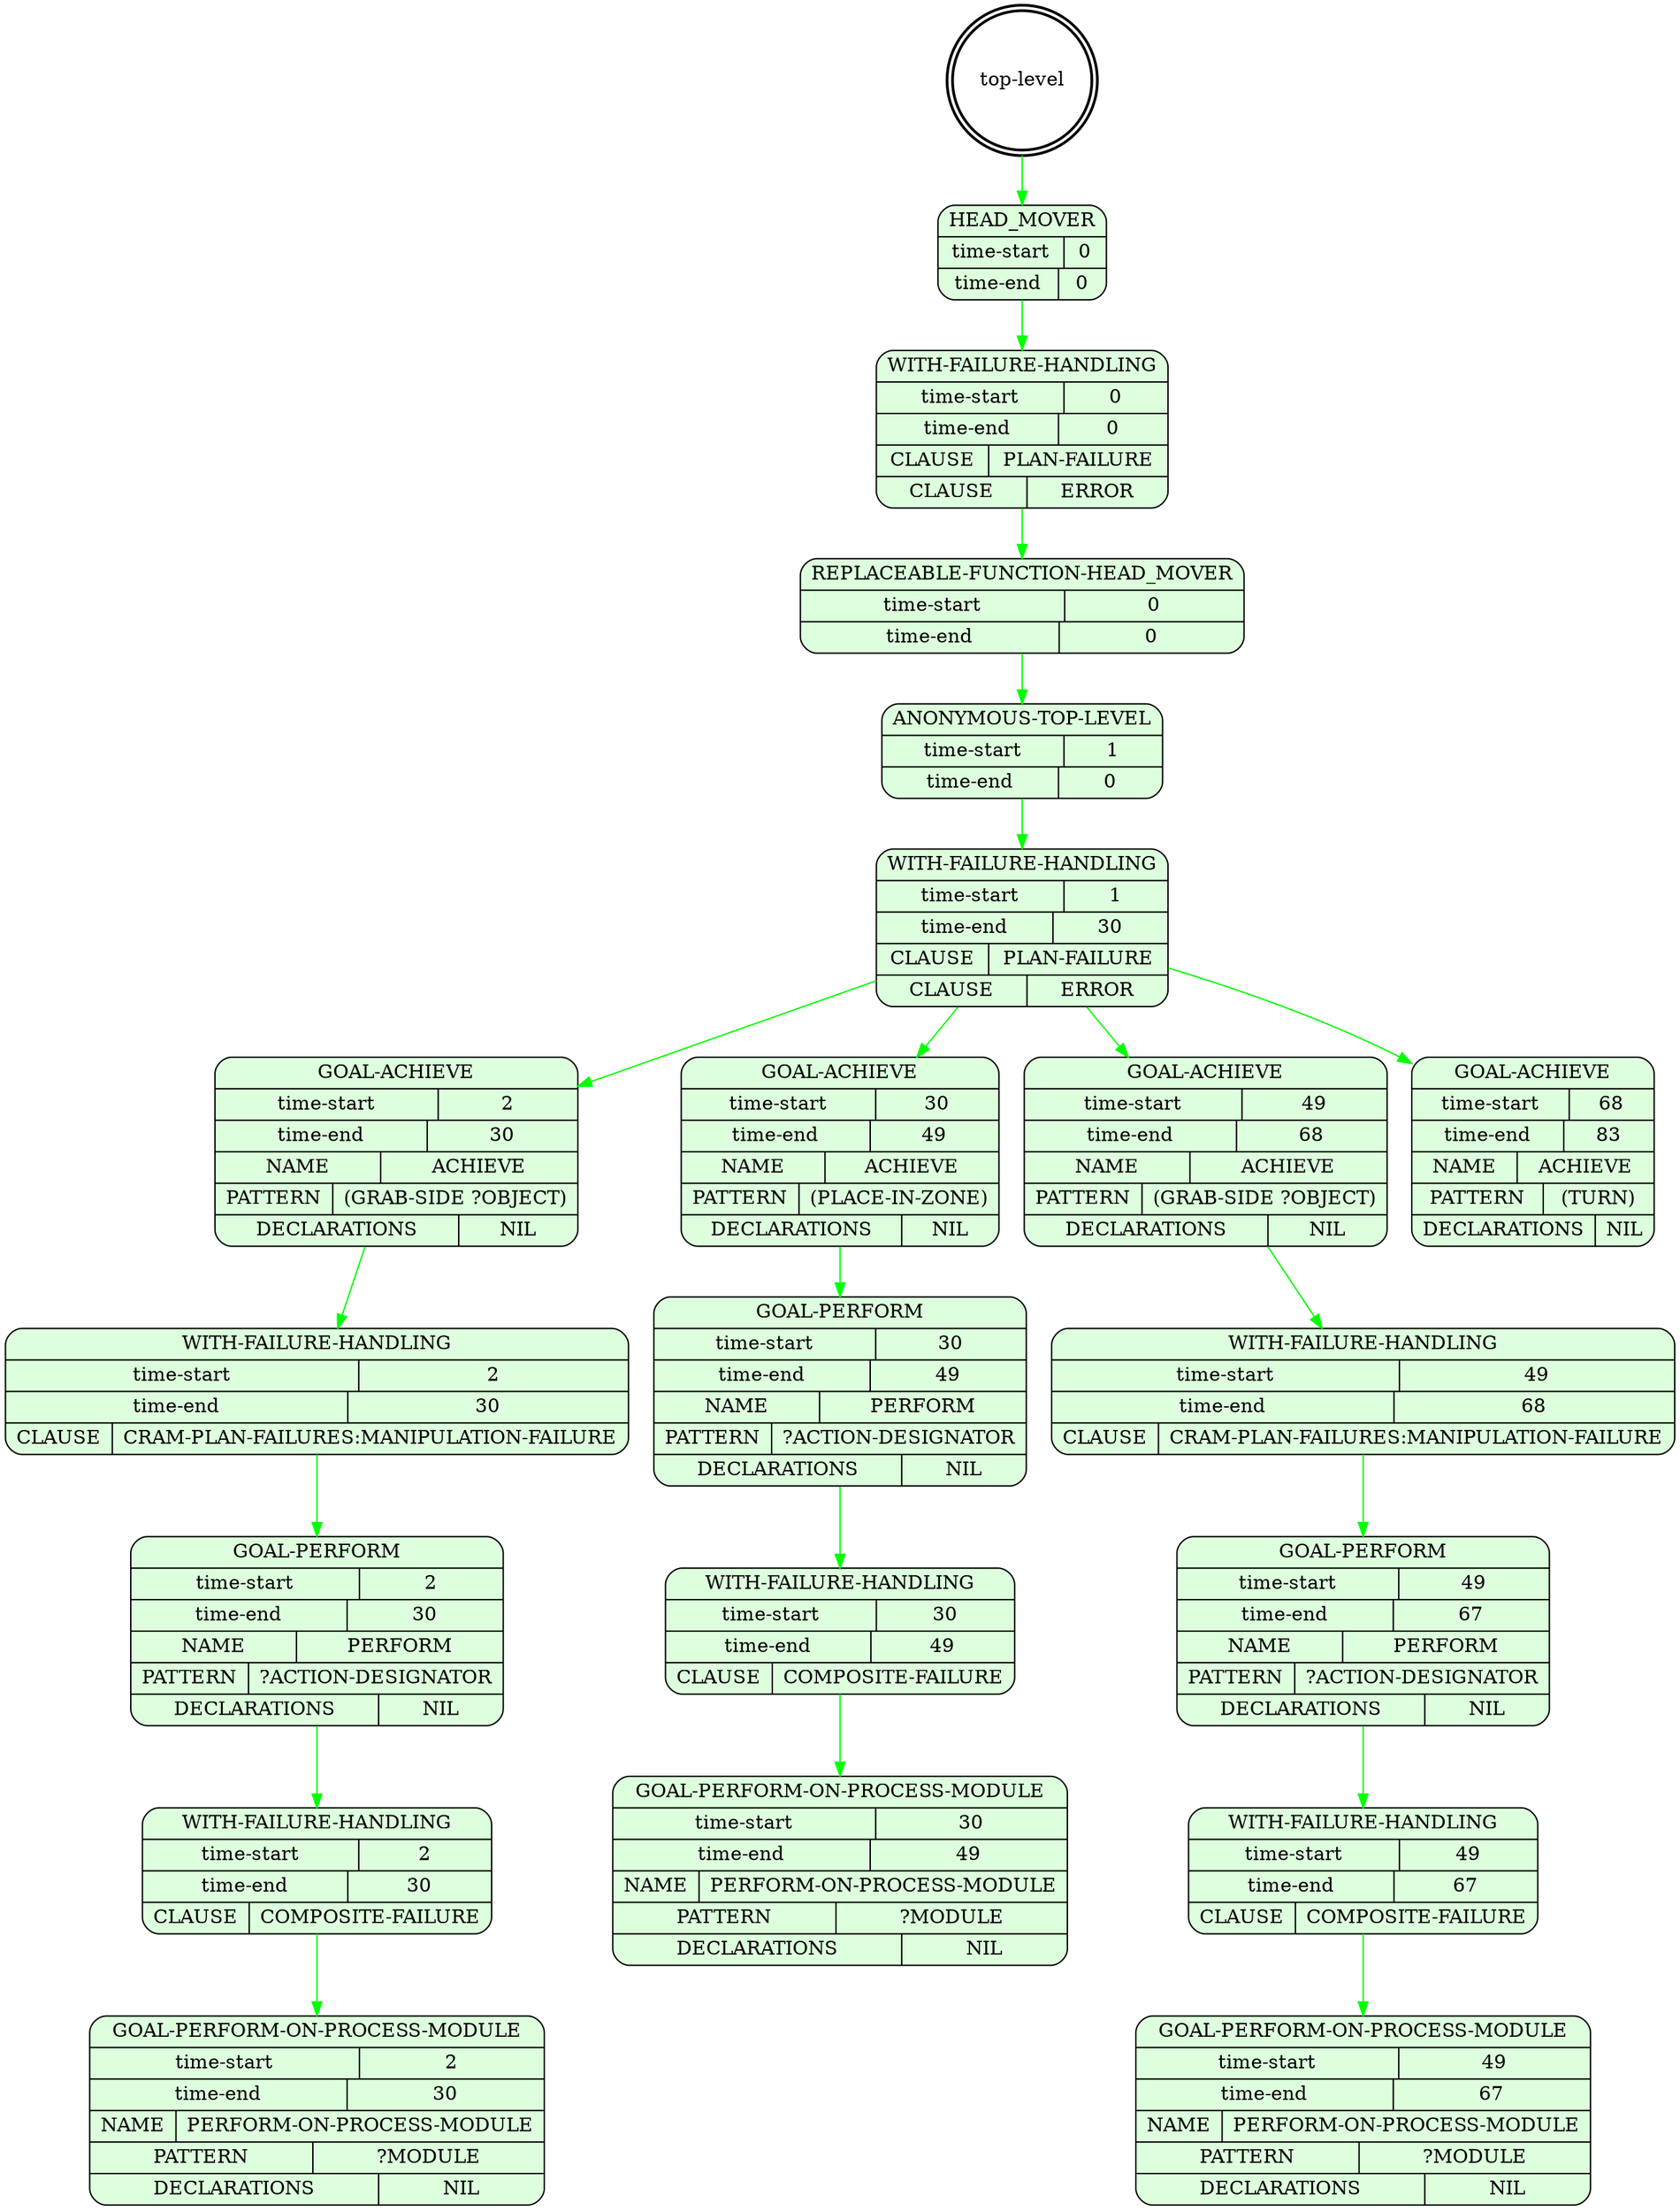 digraph plangraph_DIfRjrLgNUa09Ubb {
  node_DaIOnIWM4PepcdkJ [shape=doublecircle, style=bold, label="top-level"];

  node_RXp94bVrf6FbsIK9 [shape=Mrecord, style=filled, fillcolor="#ddffdd", label="{HEAD_MOVER|{time-start | 0}|{time-end | 0}}"];
  edge [color="green", label=""];
  node_DaIOnIWM4PepcdkJ -> node_RXp94bVrf6FbsIK9;

  node_2mJvFgWtT8kcHImZ [shape=Mrecord, style=filled, fillcolor="#ddffdd", label="{WITH-FAILURE-HANDLING|{time-start | 0}|{time-end | 0}|{CLAUSE | PLAN-FAILURE}|{CLAUSE | ERROR}}"];
  edge [color="green", label=""];
  node_RXp94bVrf6FbsIK9 -> node_2mJvFgWtT8kcHImZ;

  node_4MtsL5AdvslZkzrk [shape=Mrecord, style=filled, fillcolor="#ddffdd", label="{REPLACEABLE-FUNCTION-HEAD_MOVER|{time-start | 0}|{time-end | 0}}"];
  edge [color="green", label=""];
  node_2mJvFgWtT8kcHImZ -> node_4MtsL5AdvslZkzrk;

  node_e7exEFkPkJtrJiZz [shape=Mrecord, style=filled, fillcolor="#ddffdd", label="{ANONYMOUS-TOP-LEVEL|{time-start | 1}|{time-end | 0}}"];
  edge [color="green", label=""];
  node_4MtsL5AdvslZkzrk -> node_e7exEFkPkJtrJiZz;

  node_Lr2RxC21PTslJ1VO [shape=Mrecord, style=filled, fillcolor="#ddffdd", label="{WITH-FAILURE-HANDLING|{time-start | 1}|{time-end | 30}|{CLAUSE | PLAN-FAILURE}|{CLAUSE | ERROR}}"];
  edge [color="green", label=""];
  node_e7exEFkPkJtrJiZz -> node_Lr2RxC21PTslJ1VO;

  node_JK5oRTlUY110SXvk [shape=Mrecord, style=filled, fillcolor="#ddffdd", label="{GOAL-ACHIEVE|{time-start | 2}|{time-end | 30}|{NAME | ACHIEVE}|{PATTERN | (GRAB-SIDE ?OBJECT)}|{DECLARATIONS | NIL}}"];
  edge [color="green", label=""];
  node_Lr2RxC21PTslJ1VO -> node_JK5oRTlUY110SXvk;

  node_23mS3nrdCQFUiWOQ [shape=Mrecord, style=filled, fillcolor="#ddffdd", label="{WITH-FAILURE-HANDLING|{time-start | 2}|{time-end | 30}|{CLAUSE | CRAM-PLAN-FAILURES:MANIPULATION-FAILURE}}"];
  edge [color="green", label=""];
  node_JK5oRTlUY110SXvk -> node_23mS3nrdCQFUiWOQ;

  node_rVfyjD0mp8XVxRup [shape=Mrecord, style=filled, fillcolor="#ddffdd", label="{GOAL-PERFORM|{time-start | 2}|{time-end | 30}|{NAME | PERFORM}|{PATTERN | ?ACTION-DESIGNATOR}|{DECLARATIONS | NIL}}"];
  edge [color="green", label=""];
  node_23mS3nrdCQFUiWOQ -> node_rVfyjD0mp8XVxRup;

  node_3RVnNUNmOulJzt5g [shape=Mrecord, style=filled, fillcolor="#ddffdd", label="{WITH-FAILURE-HANDLING|{time-start | 2}|{time-end | 30}|{CLAUSE | COMPOSITE-FAILURE}}"];
  edge [color="green", label=""];
  node_rVfyjD0mp8XVxRup -> node_3RVnNUNmOulJzt5g;

  node_qRN15ZBzN8IJSXNN [shape=Mrecord, style=filled, fillcolor="#ddffdd", label="{GOAL-PERFORM-ON-PROCESS-MODULE|{time-start | 2}|{time-end | 30}|{NAME | PERFORM-ON-PROCESS-MODULE}|{PATTERN | ?MODULE}|{DECLARATIONS | NIL}}"];
  edge [color="green", label=""];
  node_3RVnNUNmOulJzt5g -> node_qRN15ZBzN8IJSXNN;

  node_krU84DAizHe0h0LD [shape=Mrecord, style=filled, fillcolor="#ddffdd", label="{GOAL-ACHIEVE|{time-start | 30}|{time-end | 49}|{NAME | ACHIEVE}|{PATTERN | (PLACE-IN-ZONE)}|{DECLARATIONS | NIL}}"];
  edge [color="green", label=""];
  node_Lr2RxC21PTslJ1VO -> node_krU84DAizHe0h0LD;

  node_n6VDUdDMfHuVSVam [shape=Mrecord, style=filled, fillcolor="#ddffdd", label="{GOAL-PERFORM|{time-start | 30}|{time-end | 49}|{NAME | PERFORM}|{PATTERN | ?ACTION-DESIGNATOR}|{DECLARATIONS | NIL}}"];
  edge [color="green", label=""];
  node_krU84DAizHe0h0LD -> node_n6VDUdDMfHuVSVam;

  node_Qw4WgZKQnCPJa2d0 [shape=Mrecord, style=filled, fillcolor="#ddffdd", label="{WITH-FAILURE-HANDLING|{time-start | 30}|{time-end | 49}|{CLAUSE | COMPOSITE-FAILURE}}"];
  edge [color="green", label=""];
  node_n6VDUdDMfHuVSVam -> node_Qw4WgZKQnCPJa2d0;

  node_MU8TwuV7kSWXPsry [shape=Mrecord, style=filled, fillcolor="#ddffdd", label="{GOAL-PERFORM-ON-PROCESS-MODULE|{time-start | 30}|{time-end | 49}|{NAME | PERFORM-ON-PROCESS-MODULE}|{PATTERN | ?MODULE}|{DECLARATIONS | NIL}}"];
  edge [color="green", label=""];
  node_Qw4WgZKQnCPJa2d0 -> node_MU8TwuV7kSWXPsry;

  node_NxRX1hZqooI2qV4D [shape=Mrecord, style=filled, fillcolor="#ddffdd", label="{GOAL-ACHIEVE|{time-start | 49}|{time-end | 68}|{NAME | ACHIEVE}|{PATTERN | (GRAB-SIDE ?OBJECT)}|{DECLARATIONS | NIL}}"];
  edge [color="green", label=""];
  node_Lr2RxC21PTslJ1VO -> node_NxRX1hZqooI2qV4D;

  node_YXyyIuakWWcJt6my [shape=Mrecord, style=filled, fillcolor="#ddffdd", label="{WITH-FAILURE-HANDLING|{time-start | 49}|{time-end | 68}|{CLAUSE | CRAM-PLAN-FAILURES:MANIPULATION-FAILURE}}"];
  edge [color="green", label=""];
  node_NxRX1hZqooI2qV4D -> node_YXyyIuakWWcJt6my;

  node_egTTxPkyNqhWtdNj [shape=Mrecord, style=filled, fillcolor="#ddffdd", label="{GOAL-PERFORM|{time-start | 49}|{time-end | 67}|{NAME | PERFORM}|{PATTERN | ?ACTION-DESIGNATOR}|{DECLARATIONS | NIL}}"];
  edge [color="green", label=""];
  node_YXyyIuakWWcJt6my -> node_egTTxPkyNqhWtdNj;

  node_uJSowNhrkP4mw91y [shape=Mrecord, style=filled, fillcolor="#ddffdd", label="{WITH-FAILURE-HANDLING|{time-start | 49}|{time-end | 67}|{CLAUSE | COMPOSITE-FAILURE}}"];
  edge [color="green", label=""];
  node_egTTxPkyNqhWtdNj -> node_uJSowNhrkP4mw91y;

  node_5mzcwGmvcS1zX3Xg [shape=Mrecord, style=filled, fillcolor="#ddffdd", label="{GOAL-PERFORM-ON-PROCESS-MODULE|{time-start | 49}|{time-end | 67}|{NAME | PERFORM-ON-PROCESS-MODULE}|{PATTERN | ?MODULE}|{DECLARATIONS | NIL}}"];
  edge [color="green", label=""];
  node_uJSowNhrkP4mw91y -> node_5mzcwGmvcS1zX3Xg;

  node_94d56sew2mHC2pIb [shape=Mrecord, style=filled, fillcolor="#ddffdd", label="{GOAL-ACHIEVE|{time-start | 68}|{time-end | 83}|{NAME | ACHIEVE}|{PATTERN | (TURN)}|{DECLARATIONS | NIL}}"];
  edge [color="green", label=""];
  node_Lr2RxC21PTslJ1VO -> node_94d56sew2mHC2pIb;
}
